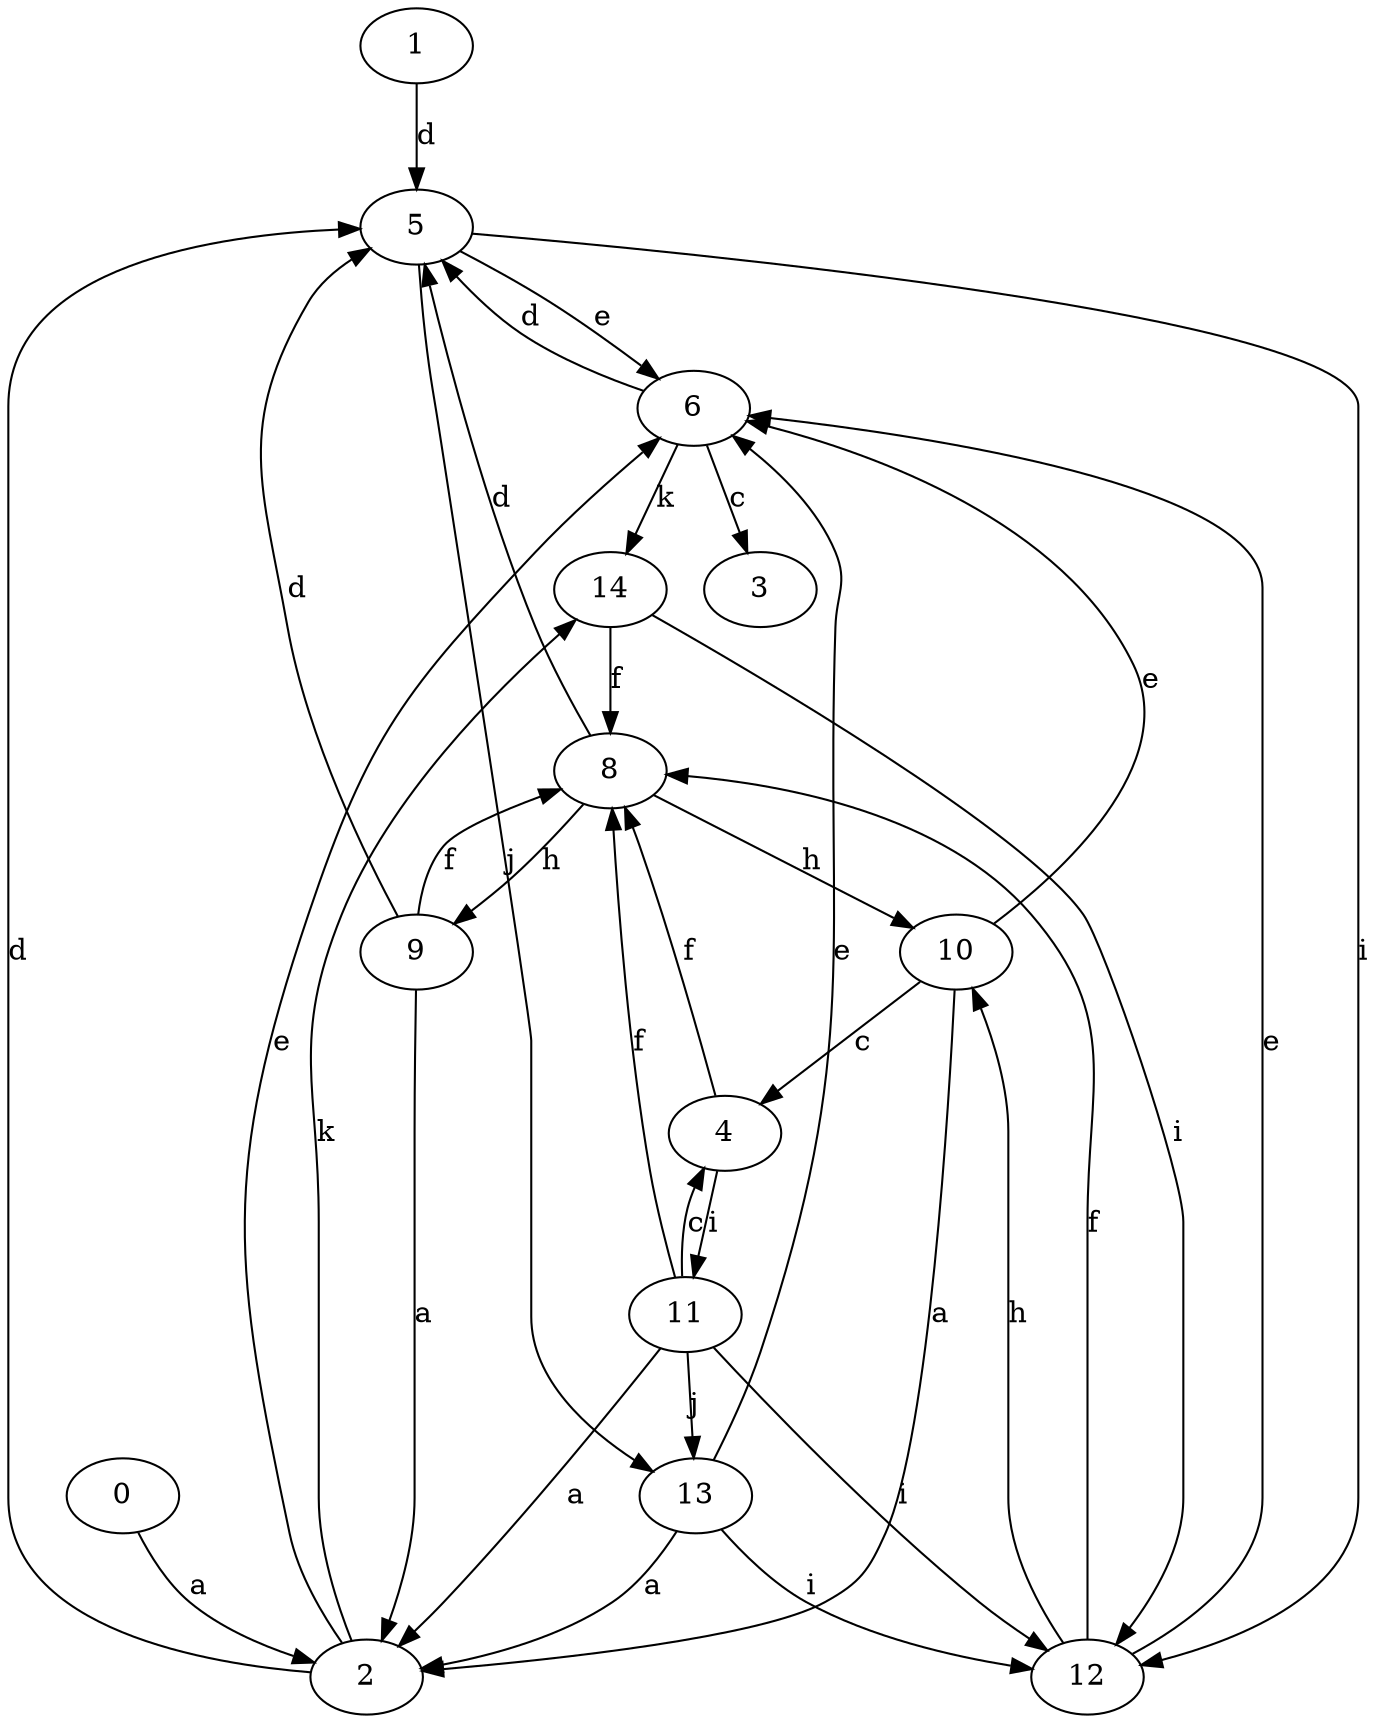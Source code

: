 strict digraph  {
1;
2;
3;
4;
5;
6;
8;
9;
10;
11;
0;
12;
13;
14;
1 -> 5  [label=d];
2 -> 5  [label=d];
2 -> 6  [label=e];
2 -> 14  [label=k];
4 -> 8  [label=f];
4 -> 11  [label=i];
5 -> 6  [label=e];
5 -> 12  [label=i];
5 -> 13  [label=j];
6 -> 3  [label=c];
6 -> 5  [label=d];
6 -> 14  [label=k];
8 -> 5  [label=d];
8 -> 9  [label=h];
8 -> 10  [label=h];
9 -> 2  [label=a];
9 -> 5  [label=d];
9 -> 8  [label=f];
10 -> 2  [label=a];
10 -> 4  [label=c];
10 -> 6  [label=e];
11 -> 2  [label=a];
11 -> 4  [label=c];
11 -> 8  [label=f];
11 -> 12  [label=i];
11 -> 13  [label=j];
0 -> 2  [label=a];
12 -> 6  [label=e];
12 -> 8  [label=f];
12 -> 10  [label=h];
13 -> 2  [label=a];
13 -> 6  [label=e];
13 -> 12  [label=i];
14 -> 8  [label=f];
14 -> 12  [label=i];
}
